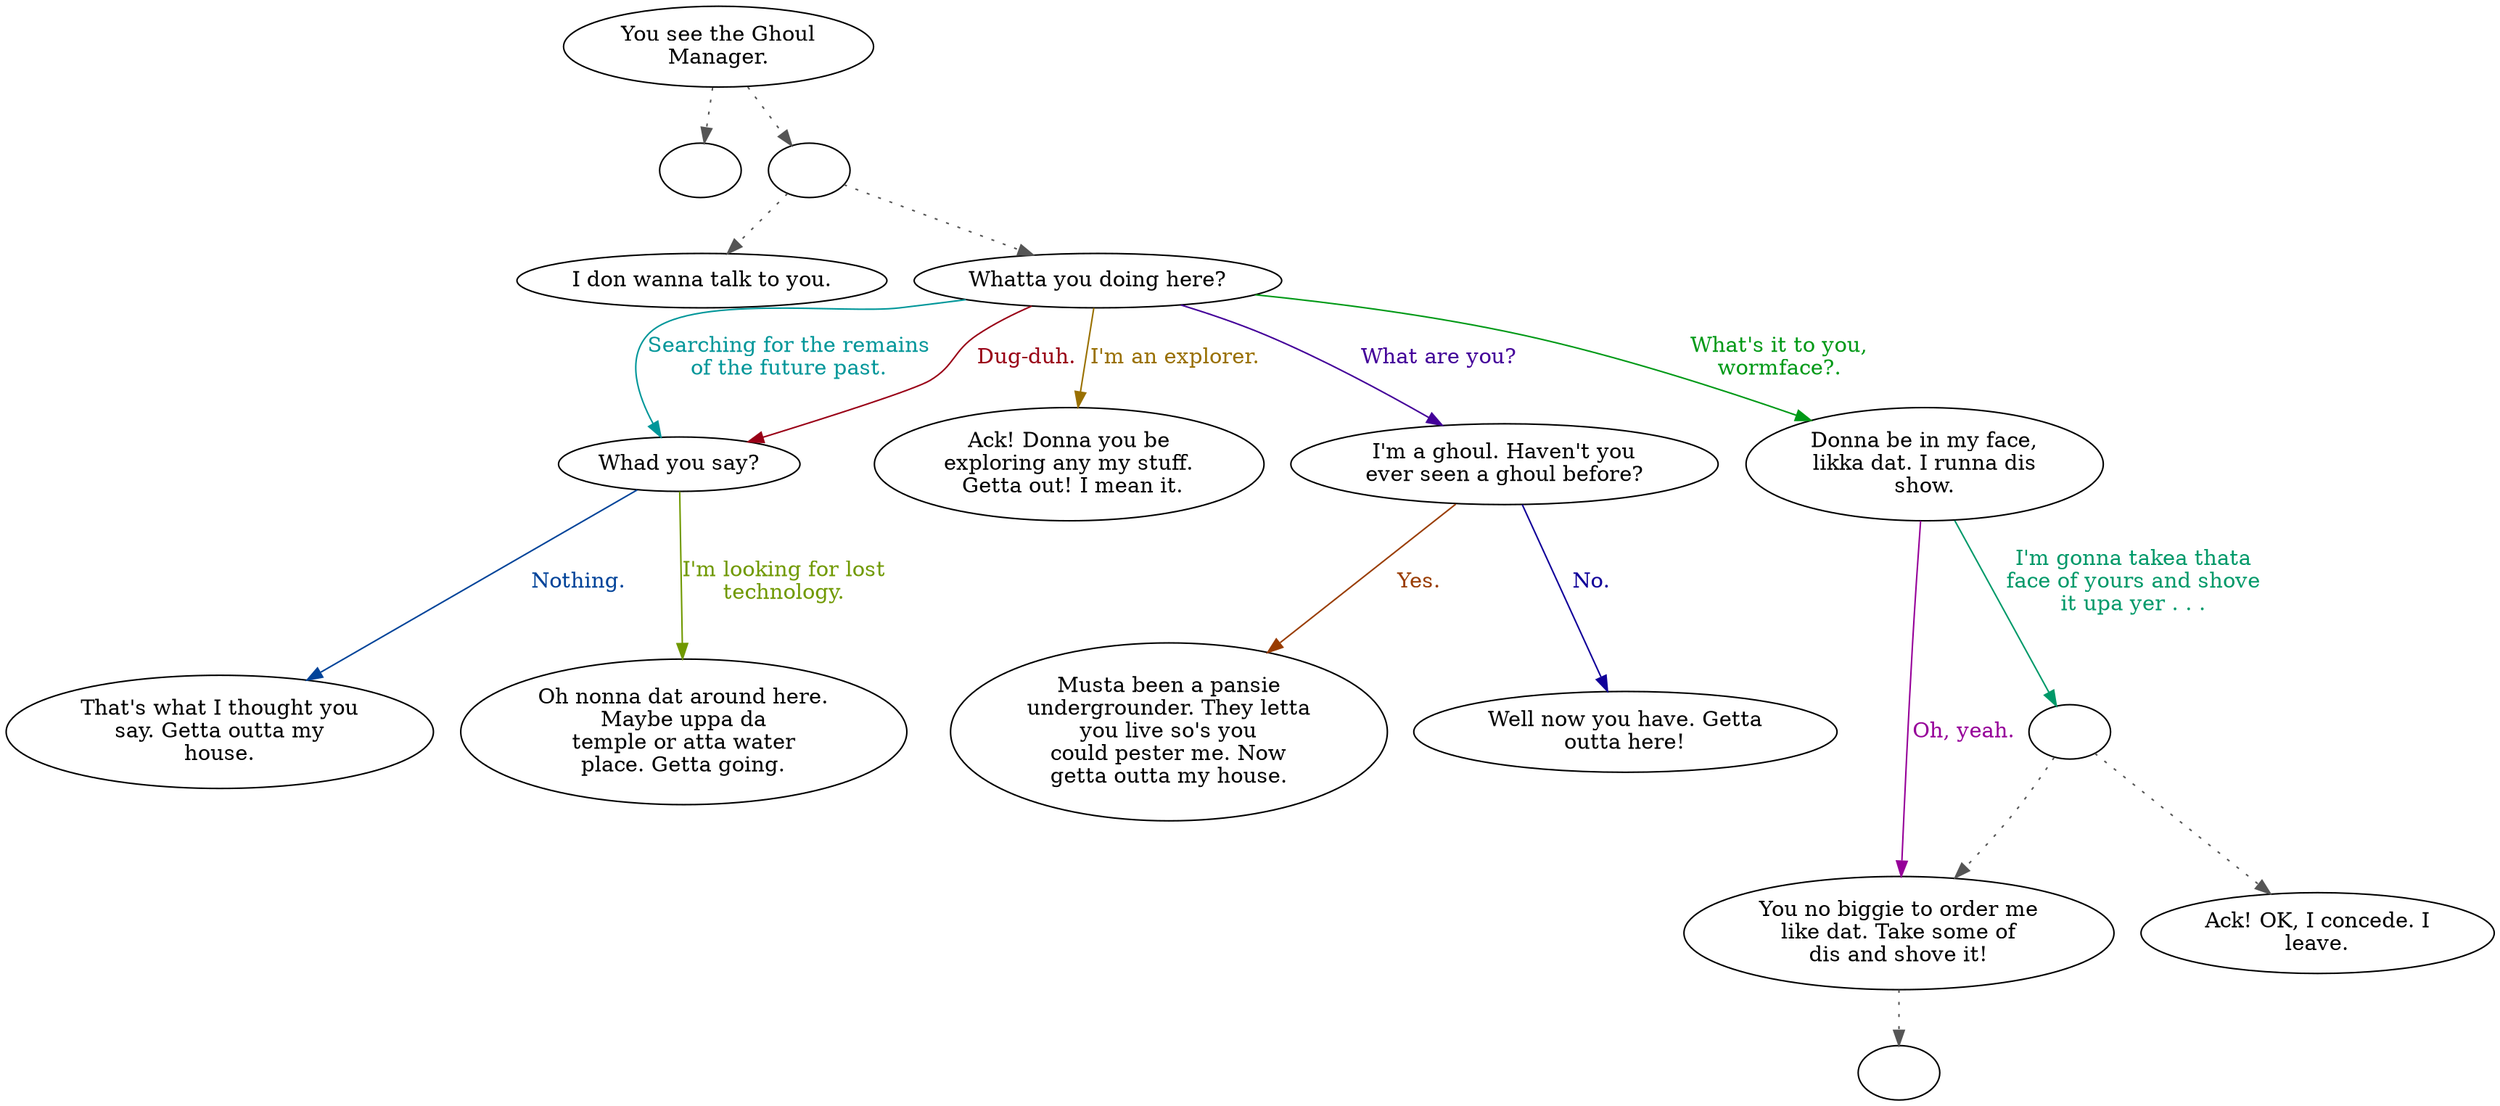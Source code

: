 digraph MANAGER {
  "start" [style=filled       fillcolor="#FFFFFF"       color="#000000"]
  "start" -> "timeforwhat" [style=dotted color="#555555"]
  "start" -> "do_dialogue" [style=dotted color="#555555"]
  "start" [label="You see the Ghoul\nManager."]
  "timeforwhat" [style=filled       fillcolor="#FFFFFF"       color="#000000"]
  "timeforwhat" [label=""]
  "do_dialogue" [style=filled       fillcolor="#FFFFFF"       color="#000000"]
  "do_dialogue" -> "ghoul08" [style=dotted color="#555555"]
  "do_dialogue" -> "ghoul00" [style=dotted color="#555555"]
  "do_dialogue" [label=""]
  "ghoulcbt" [style=filled       fillcolor="#FFFFFF"       color="#000000"]
  "ghoulcbt" [label=""]
  "ghoul00" [style=filled       fillcolor="#FFFFFF"       color="#000000"]
  "ghoul00" [label="Whatta you doing here?"]
  "ghoul00" -> "ghoul01" [label="Searching for the remains\nof the future past." color="#009699" fontcolor="#009699"]
  "ghoul00" -> "ghoul04" [label="I'm an explorer." color="#997000" fontcolor="#997000"]
  "ghoul00" -> "ghoul09" [label="What are you?" color="#430099" fontcolor="#430099"]
  "ghoul00" -> "ghoul05" [label="What's it to you,\nwormface?." color="#009916" fontcolor="#009916"]
  "ghoul00" -> "ghoul01" [label="Dug-duh." color="#990016" fontcolor="#990016"]
  "ghoul01" [style=filled       fillcolor="#FFFFFF"       color="#000000"]
  "ghoul01" [label="Whad you say?"]
  "ghoul01" -> "ghoul02" [label="Nothing." color="#004399" fontcolor="#004399"]
  "ghoul01" -> "ghoul03" [label="I'm looking for lost\ntechnology." color="#709900" fontcolor="#709900"]
  "ghoul02" [style=filled       fillcolor="#FFFFFF"       color="#000000"]
  "ghoul02" [label="That's what I thought you\nsay. Getta outta my\nhouse."]
  "ghoul03" [style=filled       fillcolor="#FFFFFF"       color="#000000"]
  "ghoul03" [label="Oh nonna dat around here.\nMaybe uppa da\ntemple or atta water\nplace. Getta going."]
  "ghoul04" [style=filled       fillcolor="#FFFFFF"       color="#000000"]
  "ghoul04" [label="Ack! Donna you be\nexploring any my stuff.\n Getta out! I mean it."]
  "ghoul05" [style=filled       fillcolor="#FFFFFF"       color="#000000"]
  "ghoul05" [label="Donna be in my face,\nlikka dat. I runna dis\nshow."]
  "ghoul05" -> "ghoul07" [label="Oh, yeah." color="#960099" fontcolor="#960099"]
  "ghoul05" -> "ghoul05a" [label="I'm gonna takea thata\nface of yours and shove\nit upa yer . . ." color="#009969" fontcolor="#009969"]
  "ghoul05a" [style=filled       fillcolor="#FFFFFF"       color="#000000"]
  "ghoul05a" -> "ghoul06" [style=dotted color="#555555"]
  "ghoul05a" -> "ghoul07" [style=dotted color="#555555"]
  "ghoul05a" [label=""]
  "ghoul06" [style=filled       fillcolor="#FFFFFF"       color="#000000"]
  "ghoul06" [label="Ack! OK, I concede. I\nleave."]
  "ghoul07" [style=filled       fillcolor="#FFFFFF"       color="#000000"]
  "ghoul07" -> "ghoulcbt" [style=dotted color="#555555"]
  "ghoul07" [label="You no biggie to order me\nlike dat. Take some of\ndis and shove it!"]
  "ghoul08" [style=filled       fillcolor="#FFFFFF"       color="#000000"]
  "ghoul08" [label="I don wanna talk to you."]
  "ghoul09" [style=filled       fillcolor="#FFFFFF"       color="#000000"]
  "ghoul09" [label="I'm a ghoul. Haven't you\never seen a ghoul before?"]
  "ghoul09" -> "ghoul10" [label="Yes." color="#993C00" fontcolor="#993C00"]
  "ghoul09" -> "ghoul11" [label="No." color="#100099" fontcolor="#100099"]
  "ghoul10" [style=filled       fillcolor="#FFFFFF"       color="#000000"]
  "ghoul10" [label="Musta been a pansie\nundergrounder. They letta\nyou live so's you\ncould pester me. Now\ngetta outta my house."]
  "ghoul11" [style=filled       fillcolor="#FFFFFF"       color="#000000"]
  "ghoul11" [label="Well now you have. Getta\noutta here!"]
}